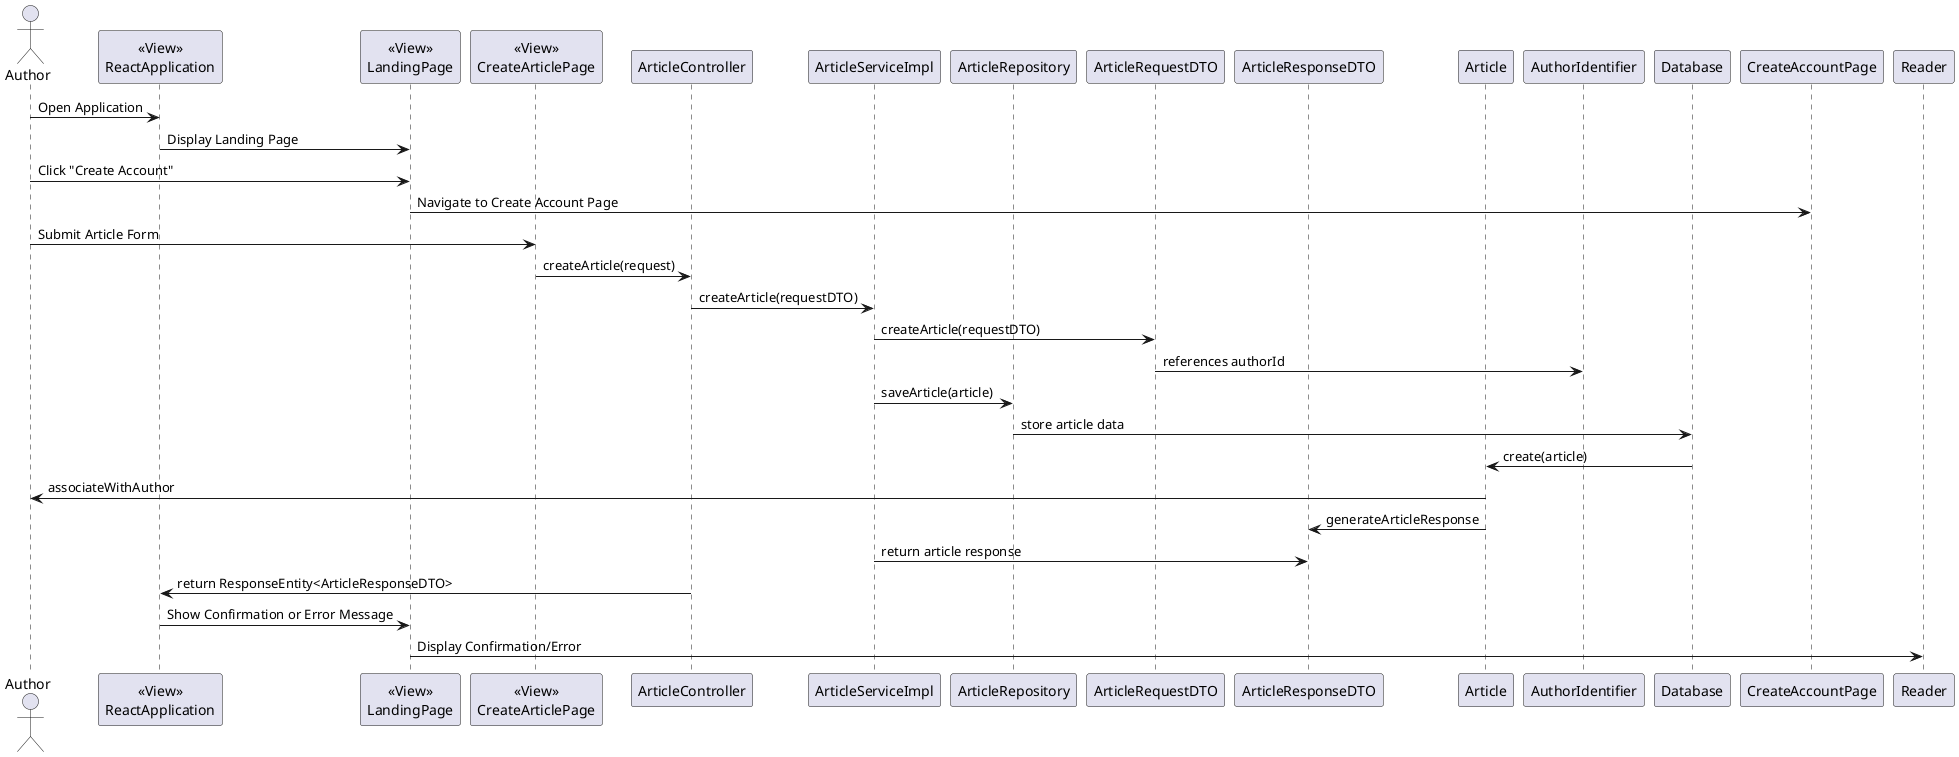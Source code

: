 @startuml

actor Author

participant ReactApplication as "<<View>>\nReactApplication"
participant LandingPage as "<<View>>\nLandingPage"
participant CreateArticlePage as "<<View>>\nCreateArticlePage"
participant "ArticleController" as Controller
participant "ArticleServiceImpl" as ServiceImpl
participant "ArticleRepository" as Repository
participant "ArticleRequestDTO" as RequestDTO
participant "ArticleResponseDTO" as ResponseDTO
participant "Article" as Article
participant "AuthorIdentifier" as AuthorId
participant "Database" as DB

Author -> ReactApplication : Open Application
ReactApplication -> LandingPage : Display Landing Page
Author -> LandingPage : Click "Create Account"
LandingPage -> CreateAccountPage : Navigate to Create Account Page
Author -> CreateArticlePage : Submit Article Form

CreateArticlePage -> Controller : createArticle(request)
Controller -> ServiceImpl : createArticle(requestDTO)
ServiceImpl -> RequestDTO : createArticle(requestDTO)
RequestDTO -> AuthorId : references authorId
ServiceImpl -> Repository : saveArticle(article)
Repository -> DB : store article data
DB -> Article : create(article)
Article -> Author : associateWithAuthor
Article -> ResponseDTO : generateArticleResponse
ServiceImpl -> ResponseDTO : return article response
Controller -> ReactApplication : return ResponseEntity<ArticleResponseDTO>
ReactApplication -> LandingPage : Show Confirmation or Error Message
LandingPage -> Reader : Display Confirmation/Error

@enduml